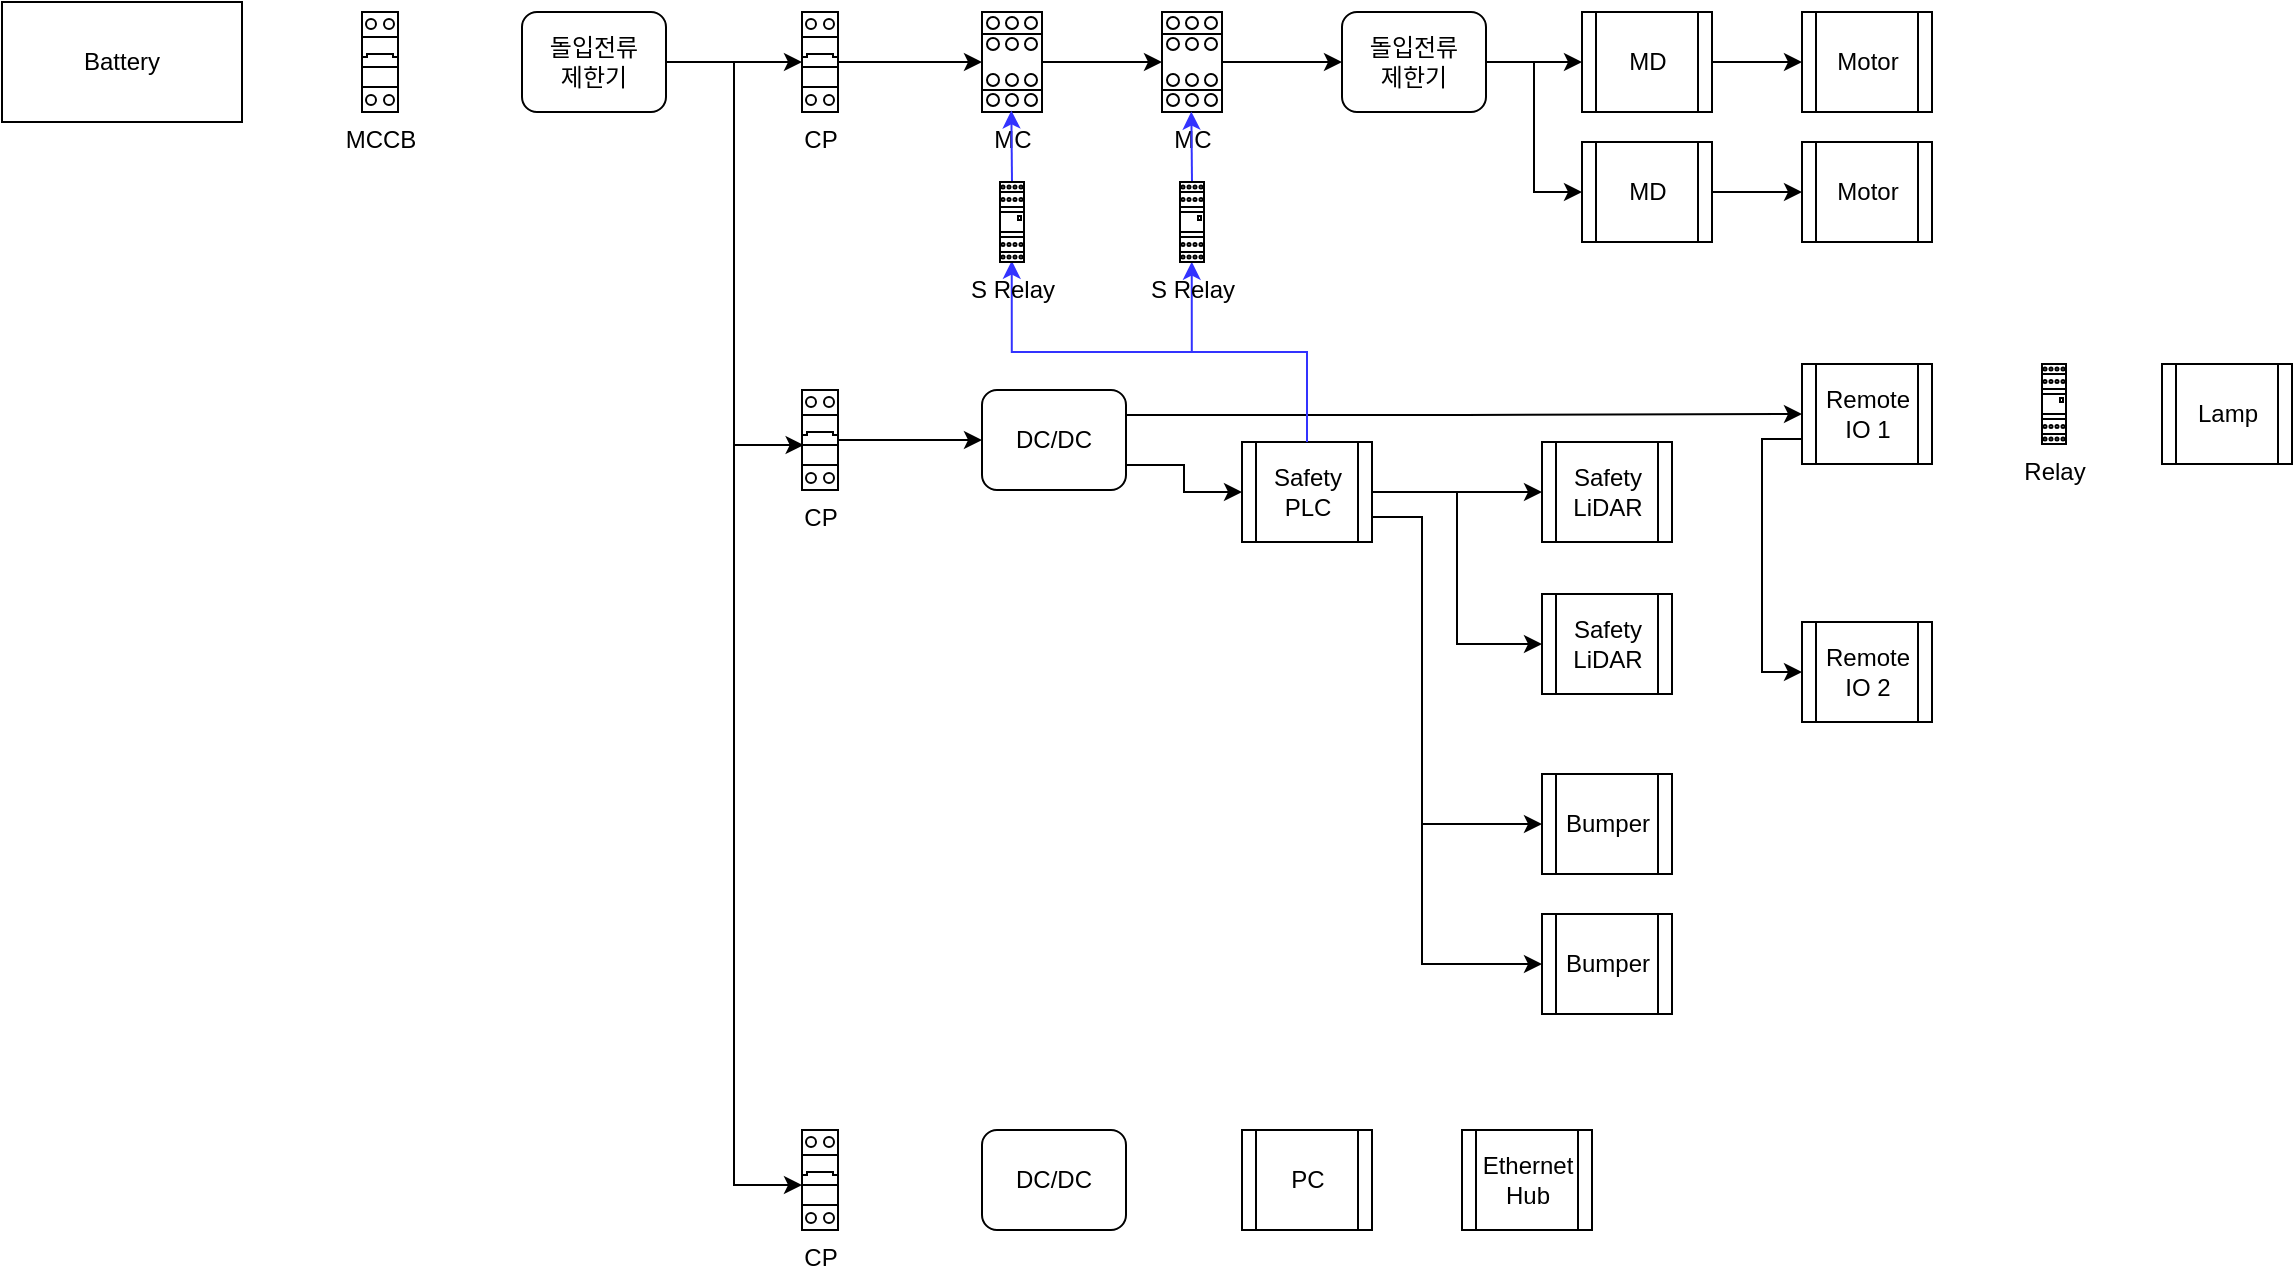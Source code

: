 <mxfile version="24.4.13" type="github">
  <diagram name="Page-1" id="099fd60b-425b-db50-ffb0-6b813814b670">
    <mxGraphModel dx="1062" dy="578" grid="1" gridSize="10" guides="1" tooltips="1" connect="1" arrows="1" fold="1" page="1" pageScale="1" pageWidth="850" pageHeight="1100" background="none" math="0" shadow="0">
      <root>
        <mxCell id="0" />
        <mxCell id="1" parent="0" />
        <mxCell id="pMCfNqg7ZPAEMygRht30-1" value="Battery" style="rounded=0;whiteSpace=wrap;html=1;" vertex="1" parent="1">
          <mxGeometry x="30" y="70" width="120" height="60" as="geometry" />
        </mxCell>
        <mxCell id="pMCfNqg7ZPAEMygRht30-5" value="MCCB" style="verticalLabelPosition=bottom;dashed=0;shadow=0;html=1;align=center;verticalAlign=top;shape=mxgraph.cabinets.cb_2p;" vertex="1" parent="1">
          <mxGeometry x="210" y="75" width="18" height="50" as="geometry" />
        </mxCell>
        <mxCell id="pMCfNqg7ZPAEMygRht30-14" value="" style="edgeStyle=orthogonalEdgeStyle;rounded=0;orthogonalLoop=1;jettySize=auto;html=1;" edge="1" parent="1" source="pMCfNqg7ZPAEMygRht30-7" target="pMCfNqg7ZPAEMygRht30-8">
          <mxGeometry relative="1" as="geometry" />
        </mxCell>
        <mxCell id="pMCfNqg7ZPAEMygRht30-7" value="돌입전류&lt;div&gt;제한기&lt;/div&gt;" style="rounded=1;whiteSpace=wrap;html=1;" vertex="1" parent="1">
          <mxGeometry x="290" y="75" width="72" height="50" as="geometry" />
        </mxCell>
        <mxCell id="pMCfNqg7ZPAEMygRht30-24" value="" style="edgeStyle=orthogonalEdgeStyle;rounded=0;orthogonalLoop=1;jettySize=auto;html=1;" edge="1" parent="1" source="pMCfNqg7ZPAEMygRht30-8" target="pMCfNqg7ZPAEMygRht30-17">
          <mxGeometry relative="1" as="geometry" />
        </mxCell>
        <mxCell id="pMCfNqg7ZPAEMygRht30-8" value="CP" style="verticalLabelPosition=bottom;dashed=0;shadow=0;html=1;align=center;verticalAlign=top;shape=mxgraph.cabinets.cb_2p;" vertex="1" parent="1">
          <mxGeometry x="430" y="75" width="18" height="50" as="geometry" />
        </mxCell>
        <mxCell id="pMCfNqg7ZPAEMygRht30-35" value="" style="edgeStyle=orthogonalEdgeStyle;rounded=0;orthogonalLoop=1;jettySize=auto;html=1;exitX=1;exitY=0.75;exitDx=0;exitDy=0;" edge="1" parent="1" source="pMCfNqg7ZPAEMygRht30-9" target="pMCfNqg7ZPAEMygRht30-31">
          <mxGeometry relative="1" as="geometry" />
        </mxCell>
        <mxCell id="pMCfNqg7ZPAEMygRht30-46" style="edgeStyle=orthogonalEdgeStyle;rounded=0;orthogonalLoop=1;jettySize=auto;html=1;exitX=1;exitY=0.25;exitDx=0;exitDy=0;entryX=0;entryY=0.5;entryDx=0;entryDy=0;" edge="1" parent="1" source="pMCfNqg7ZPAEMygRht30-9" target="pMCfNqg7ZPAEMygRht30-44">
          <mxGeometry relative="1" as="geometry" />
        </mxCell>
        <mxCell id="pMCfNqg7ZPAEMygRht30-9" value="DC/DC" style="rounded=1;whiteSpace=wrap;html=1;" vertex="1" parent="1">
          <mxGeometry x="520" y="264" width="72" height="50" as="geometry" />
        </mxCell>
        <mxCell id="pMCfNqg7ZPAEMygRht30-34" value="" style="edgeStyle=orthogonalEdgeStyle;rounded=0;orthogonalLoop=1;jettySize=auto;html=1;" edge="1" parent="1" source="pMCfNqg7ZPAEMygRht30-11" target="pMCfNqg7ZPAEMygRht30-9">
          <mxGeometry relative="1" as="geometry" />
        </mxCell>
        <mxCell id="pMCfNqg7ZPAEMygRht30-11" value="CP" style="verticalLabelPosition=bottom;dashed=0;shadow=0;html=1;align=center;verticalAlign=top;shape=mxgraph.cabinets.cb_2p;" vertex="1" parent="1">
          <mxGeometry x="430" y="264" width="18" height="50" as="geometry" />
        </mxCell>
        <mxCell id="pMCfNqg7ZPAEMygRht30-12" value="DC/DC" style="rounded=1;whiteSpace=wrap;html=1;" vertex="1" parent="1">
          <mxGeometry x="520" y="634" width="72" height="50" as="geometry" />
        </mxCell>
        <mxCell id="pMCfNqg7ZPAEMygRht30-13" value="CP" style="verticalLabelPosition=bottom;dashed=0;shadow=0;html=1;align=center;verticalAlign=top;shape=mxgraph.cabinets.cb_2p;" vertex="1" parent="1">
          <mxGeometry x="430" y="634" width="18" height="50" as="geometry" />
        </mxCell>
        <mxCell id="pMCfNqg7ZPAEMygRht30-15" style="edgeStyle=orthogonalEdgeStyle;rounded=0;orthogonalLoop=1;jettySize=auto;html=1;exitX=1;exitY=0.5;exitDx=0;exitDy=0;entryX=0.046;entryY=0.55;entryDx=0;entryDy=0;entryPerimeter=0;" edge="1" parent="1" source="pMCfNqg7ZPAEMygRht30-7" target="pMCfNqg7ZPAEMygRht30-11">
          <mxGeometry relative="1" as="geometry" />
        </mxCell>
        <mxCell id="pMCfNqg7ZPAEMygRht30-16" style="edgeStyle=orthogonalEdgeStyle;rounded=0;orthogonalLoop=1;jettySize=auto;html=1;exitX=1;exitY=0.5;exitDx=0;exitDy=0;entryX=0;entryY=0.55;entryDx=0;entryDy=0;entryPerimeter=0;" edge="1" parent="1" source="pMCfNqg7ZPAEMygRht30-7" target="pMCfNqg7ZPAEMygRht30-13">
          <mxGeometry relative="1" as="geometry" />
        </mxCell>
        <mxCell id="pMCfNqg7ZPAEMygRht30-25" value="" style="edgeStyle=orthogonalEdgeStyle;rounded=0;orthogonalLoop=1;jettySize=auto;html=1;" edge="1" parent="1" source="pMCfNqg7ZPAEMygRht30-17" target="pMCfNqg7ZPAEMygRht30-18">
          <mxGeometry relative="1" as="geometry" />
        </mxCell>
        <mxCell id="pMCfNqg7ZPAEMygRht30-17" value="MC" style="verticalLabelPosition=bottom;dashed=0;shadow=0;html=1;align=center;verticalAlign=top;shape=mxgraph.cabinets.contactor_32_125a;" vertex="1" parent="1">
          <mxGeometry x="520" y="75" width="30" height="50" as="geometry" />
        </mxCell>
        <mxCell id="pMCfNqg7ZPAEMygRht30-26" value="" style="edgeStyle=orthogonalEdgeStyle;rounded=0;orthogonalLoop=1;jettySize=auto;html=1;" edge="1" parent="1" source="pMCfNqg7ZPAEMygRht30-18" target="pMCfNqg7ZPAEMygRht30-19">
          <mxGeometry relative="1" as="geometry" />
        </mxCell>
        <mxCell id="pMCfNqg7ZPAEMygRht30-18" value="MC" style="verticalLabelPosition=bottom;dashed=0;shadow=0;html=1;align=center;verticalAlign=top;shape=mxgraph.cabinets.contactor_32_125a;" vertex="1" parent="1">
          <mxGeometry x="610" y="75" width="30" height="50" as="geometry" />
        </mxCell>
        <mxCell id="pMCfNqg7ZPAEMygRht30-27" value="" style="edgeStyle=orthogonalEdgeStyle;rounded=0;orthogonalLoop=1;jettySize=auto;html=1;" edge="1" parent="1" source="pMCfNqg7ZPAEMygRht30-19" target="pMCfNqg7ZPAEMygRht30-20">
          <mxGeometry relative="1" as="geometry" />
        </mxCell>
        <mxCell id="pMCfNqg7ZPAEMygRht30-30" style="edgeStyle=orthogonalEdgeStyle;rounded=0;orthogonalLoop=1;jettySize=auto;html=1;exitX=1;exitY=0.5;exitDx=0;exitDy=0;entryX=0;entryY=0.5;entryDx=0;entryDy=0;" edge="1" parent="1" source="pMCfNqg7ZPAEMygRht30-19" target="pMCfNqg7ZPAEMygRht30-22">
          <mxGeometry relative="1" as="geometry" />
        </mxCell>
        <mxCell id="pMCfNqg7ZPAEMygRht30-19" value="돌입전류&lt;div&gt;제한기&lt;/div&gt;" style="rounded=1;whiteSpace=wrap;html=1;" vertex="1" parent="1">
          <mxGeometry x="700" y="75" width="72" height="50" as="geometry" />
        </mxCell>
        <mxCell id="pMCfNqg7ZPAEMygRht30-28" value="" style="edgeStyle=orthogonalEdgeStyle;rounded=0;orthogonalLoop=1;jettySize=auto;html=1;" edge="1" parent="1" source="pMCfNqg7ZPAEMygRht30-20" target="pMCfNqg7ZPAEMygRht30-21">
          <mxGeometry relative="1" as="geometry" />
        </mxCell>
        <mxCell id="pMCfNqg7ZPAEMygRht30-20" value="MD" style="shape=process;whiteSpace=wrap;html=1;backgroundOutline=1;" vertex="1" parent="1">
          <mxGeometry x="820" y="75" width="65" height="50" as="geometry" />
        </mxCell>
        <mxCell id="pMCfNqg7ZPAEMygRht30-21" value="Motor" style="shape=process;whiteSpace=wrap;html=1;backgroundOutline=1;" vertex="1" parent="1">
          <mxGeometry x="930" y="75" width="65" height="50" as="geometry" />
        </mxCell>
        <mxCell id="pMCfNqg7ZPAEMygRht30-29" value="" style="edgeStyle=orthogonalEdgeStyle;rounded=0;orthogonalLoop=1;jettySize=auto;html=1;" edge="1" parent="1" source="pMCfNqg7ZPAEMygRht30-22" target="pMCfNqg7ZPAEMygRht30-23">
          <mxGeometry relative="1" as="geometry" />
        </mxCell>
        <mxCell id="pMCfNqg7ZPAEMygRht30-22" value="MD" style="shape=process;whiteSpace=wrap;html=1;backgroundOutline=1;" vertex="1" parent="1">
          <mxGeometry x="820" y="140" width="65" height="50" as="geometry" />
        </mxCell>
        <mxCell id="pMCfNqg7ZPAEMygRht30-23" value="Motor" style="shape=process;whiteSpace=wrap;html=1;backgroundOutline=1;" vertex="1" parent="1">
          <mxGeometry x="930" y="140" width="65" height="50" as="geometry" />
        </mxCell>
        <mxCell id="pMCfNqg7ZPAEMygRht30-36" value="" style="edgeStyle=orthogonalEdgeStyle;rounded=0;orthogonalLoop=1;jettySize=auto;html=1;" edge="1" parent="1" source="pMCfNqg7ZPAEMygRht30-31" target="pMCfNqg7ZPAEMygRht30-32">
          <mxGeometry relative="1" as="geometry" />
        </mxCell>
        <mxCell id="pMCfNqg7ZPAEMygRht30-37" style="edgeStyle=orthogonalEdgeStyle;rounded=0;orthogonalLoop=1;jettySize=auto;html=1;exitX=1;exitY=0.5;exitDx=0;exitDy=0;entryX=0;entryY=0.5;entryDx=0;entryDy=0;" edge="1" parent="1" source="pMCfNqg7ZPAEMygRht30-31" target="pMCfNqg7ZPAEMygRht30-33">
          <mxGeometry relative="1" as="geometry" />
        </mxCell>
        <mxCell id="pMCfNqg7ZPAEMygRht30-42" style="edgeStyle=orthogonalEdgeStyle;rounded=0;orthogonalLoop=1;jettySize=auto;html=1;exitX=1;exitY=0.75;exitDx=0;exitDy=0;entryX=0;entryY=0.5;entryDx=0;entryDy=0;" edge="1" parent="1" source="pMCfNqg7ZPAEMygRht30-31" target="pMCfNqg7ZPAEMygRht30-40">
          <mxGeometry relative="1" as="geometry">
            <Array as="points">
              <mxPoint x="740" y="328" />
              <mxPoint x="740" y="481" />
            </Array>
          </mxGeometry>
        </mxCell>
        <mxCell id="pMCfNqg7ZPAEMygRht30-43" style="edgeStyle=orthogonalEdgeStyle;rounded=0;orthogonalLoop=1;jettySize=auto;html=1;exitX=1;exitY=0.75;exitDx=0;exitDy=0;entryX=0;entryY=0.5;entryDx=0;entryDy=0;" edge="1" parent="1" source="pMCfNqg7ZPAEMygRht30-31" target="pMCfNqg7ZPAEMygRht30-41">
          <mxGeometry relative="1" as="geometry">
            <Array as="points">
              <mxPoint x="740" y="328" />
              <mxPoint x="740" y="551" />
            </Array>
          </mxGeometry>
        </mxCell>
        <mxCell id="pMCfNqg7ZPAEMygRht30-31" value="Safety&lt;br&gt;PLC" style="shape=process;whiteSpace=wrap;html=1;backgroundOutline=1;" vertex="1" parent="1">
          <mxGeometry x="650" y="290" width="65" height="50" as="geometry" />
        </mxCell>
        <mxCell id="pMCfNqg7ZPAEMygRht30-32" value="Safety&lt;br&gt;LiDAR" style="shape=process;whiteSpace=wrap;html=1;backgroundOutline=1;" vertex="1" parent="1">
          <mxGeometry x="800" y="290" width="65" height="50" as="geometry" />
        </mxCell>
        <mxCell id="pMCfNqg7ZPAEMygRht30-33" value="Safety&lt;br&gt;LiDAR" style="shape=process;whiteSpace=wrap;html=1;backgroundOutline=1;" vertex="1" parent="1">
          <mxGeometry x="800" y="366" width="65" height="50" as="geometry" />
        </mxCell>
        <mxCell id="pMCfNqg7ZPAEMygRht30-38" style="edgeStyle=orthogonalEdgeStyle;rounded=0;orthogonalLoop=1;jettySize=auto;html=1;exitX=0.5;exitY=0;exitDx=0;exitDy=0;entryX=0.489;entryY=0.996;entryDx=0;entryDy=0;entryPerimeter=0;strokeColor=#3333FF;" edge="1" parent="1" source="pMCfNqg7ZPAEMygRht30-58" target="pMCfNqg7ZPAEMygRht30-18">
          <mxGeometry relative="1" as="geometry" />
        </mxCell>
        <mxCell id="pMCfNqg7ZPAEMygRht30-39" style="edgeStyle=orthogonalEdgeStyle;rounded=0;orthogonalLoop=1;jettySize=auto;html=1;exitX=0.5;exitY=0;exitDx=0;exitDy=0;entryX=0.489;entryY=0.984;entryDx=0;entryDy=0;entryPerimeter=0;strokeColor=#3333FF;" edge="1" parent="1" source="pMCfNqg7ZPAEMygRht30-57" target="pMCfNqg7ZPAEMygRht30-17">
          <mxGeometry relative="1" as="geometry" />
        </mxCell>
        <mxCell id="pMCfNqg7ZPAEMygRht30-40" value="Bumper" style="shape=process;whiteSpace=wrap;html=1;backgroundOutline=1;" vertex="1" parent="1">
          <mxGeometry x="800" y="456" width="65" height="50" as="geometry" />
        </mxCell>
        <mxCell id="pMCfNqg7ZPAEMygRht30-41" value="Bumper" style="shape=process;whiteSpace=wrap;html=1;backgroundOutline=1;" vertex="1" parent="1">
          <mxGeometry x="800" y="526" width="65" height="50" as="geometry" />
        </mxCell>
        <mxCell id="pMCfNqg7ZPAEMygRht30-47" style="edgeStyle=orthogonalEdgeStyle;rounded=0;orthogonalLoop=1;jettySize=auto;html=1;exitX=0;exitY=0.75;exitDx=0;exitDy=0;entryX=0;entryY=0.5;entryDx=0;entryDy=0;" edge="1" parent="1" source="pMCfNqg7ZPAEMygRht30-44" target="pMCfNqg7ZPAEMygRht30-45">
          <mxGeometry relative="1" as="geometry" />
        </mxCell>
        <mxCell id="pMCfNqg7ZPAEMygRht30-44" value="Remote&lt;div&gt;IO 1&lt;/div&gt;" style="shape=process;whiteSpace=wrap;html=1;backgroundOutline=1;" vertex="1" parent="1">
          <mxGeometry x="930" y="251" width="65" height="50" as="geometry" />
        </mxCell>
        <mxCell id="pMCfNqg7ZPAEMygRht30-45" value="Remote&lt;div&gt;IO 2&lt;/div&gt;" style="shape=process;whiteSpace=wrap;html=1;backgroundOutline=1;" vertex="1" parent="1">
          <mxGeometry x="930" y="380" width="65" height="50" as="geometry" />
        </mxCell>
        <mxCell id="pMCfNqg7ZPAEMygRht30-49" value="PC" style="shape=process;whiteSpace=wrap;html=1;backgroundOutline=1;" vertex="1" parent="1">
          <mxGeometry x="650" y="634" width="65" height="50" as="geometry" />
        </mxCell>
        <mxCell id="pMCfNqg7ZPAEMygRht30-52" value="Ethernet&lt;div&gt;Hub&lt;/div&gt;" style="shape=process;whiteSpace=wrap;html=1;backgroundOutline=1;" vertex="1" parent="1">
          <mxGeometry x="760" y="634" width="65" height="50" as="geometry" />
        </mxCell>
        <mxCell id="pMCfNqg7ZPAEMygRht30-59" value="" style="edgeStyle=orthogonalEdgeStyle;rounded=0;orthogonalLoop=1;jettySize=auto;html=1;exitX=0.5;exitY=0;exitDx=0;exitDy=0;entryX=0.489;entryY=0.996;entryDx=0;entryDy=0;entryPerimeter=0;strokeColor=#3333FF;" edge="1" parent="1" source="pMCfNqg7ZPAEMygRht30-31" target="pMCfNqg7ZPAEMygRht30-58">
          <mxGeometry relative="1" as="geometry">
            <mxPoint x="683" y="290" as="sourcePoint" />
            <mxPoint x="625" y="125" as="targetPoint" />
          </mxGeometry>
        </mxCell>
        <mxCell id="pMCfNqg7ZPAEMygRht30-58" value="S Relay" style="verticalLabelPosition=bottom;dashed=0;shadow=0;html=1;align=center;verticalAlign=top;shape=mxgraph.cabinets.plugin_relay_2;" vertex="1" parent="1">
          <mxGeometry x="619" y="160" width="12" height="40" as="geometry" />
        </mxCell>
        <mxCell id="pMCfNqg7ZPAEMygRht30-60" value="" style="edgeStyle=orthogonalEdgeStyle;rounded=0;orthogonalLoop=1;jettySize=auto;html=1;exitX=0.5;exitY=0;exitDx=0;exitDy=0;entryX=0.489;entryY=0.984;entryDx=0;entryDy=0;entryPerimeter=0;strokeColor=#3333FF;" edge="1" parent="1" source="pMCfNqg7ZPAEMygRht30-31" target="pMCfNqg7ZPAEMygRht30-57">
          <mxGeometry relative="1" as="geometry">
            <mxPoint x="683" y="290" as="sourcePoint" />
            <mxPoint x="535" y="124" as="targetPoint" />
          </mxGeometry>
        </mxCell>
        <mxCell id="pMCfNqg7ZPAEMygRht30-57" value="S Relay" style="verticalLabelPosition=bottom;dashed=0;shadow=0;html=1;align=center;verticalAlign=top;shape=mxgraph.cabinets.plugin_relay_2;" vertex="1" parent="1">
          <mxGeometry x="529" y="160" width="12" height="40" as="geometry" />
        </mxCell>
        <mxCell id="pMCfNqg7ZPAEMygRht30-61" value="Lamp" style="shape=process;whiteSpace=wrap;html=1;backgroundOutline=1;" vertex="1" parent="1">
          <mxGeometry x="1110" y="251" width="65" height="50" as="geometry" />
        </mxCell>
        <mxCell id="pMCfNqg7ZPAEMygRht30-62" value="Relay" style="verticalLabelPosition=bottom;dashed=0;shadow=0;html=1;align=center;verticalAlign=top;shape=mxgraph.cabinets.plugin_relay_2;" vertex="1" parent="1">
          <mxGeometry x="1050" y="251" width="12" height="40" as="geometry" />
        </mxCell>
      </root>
    </mxGraphModel>
  </diagram>
</mxfile>

